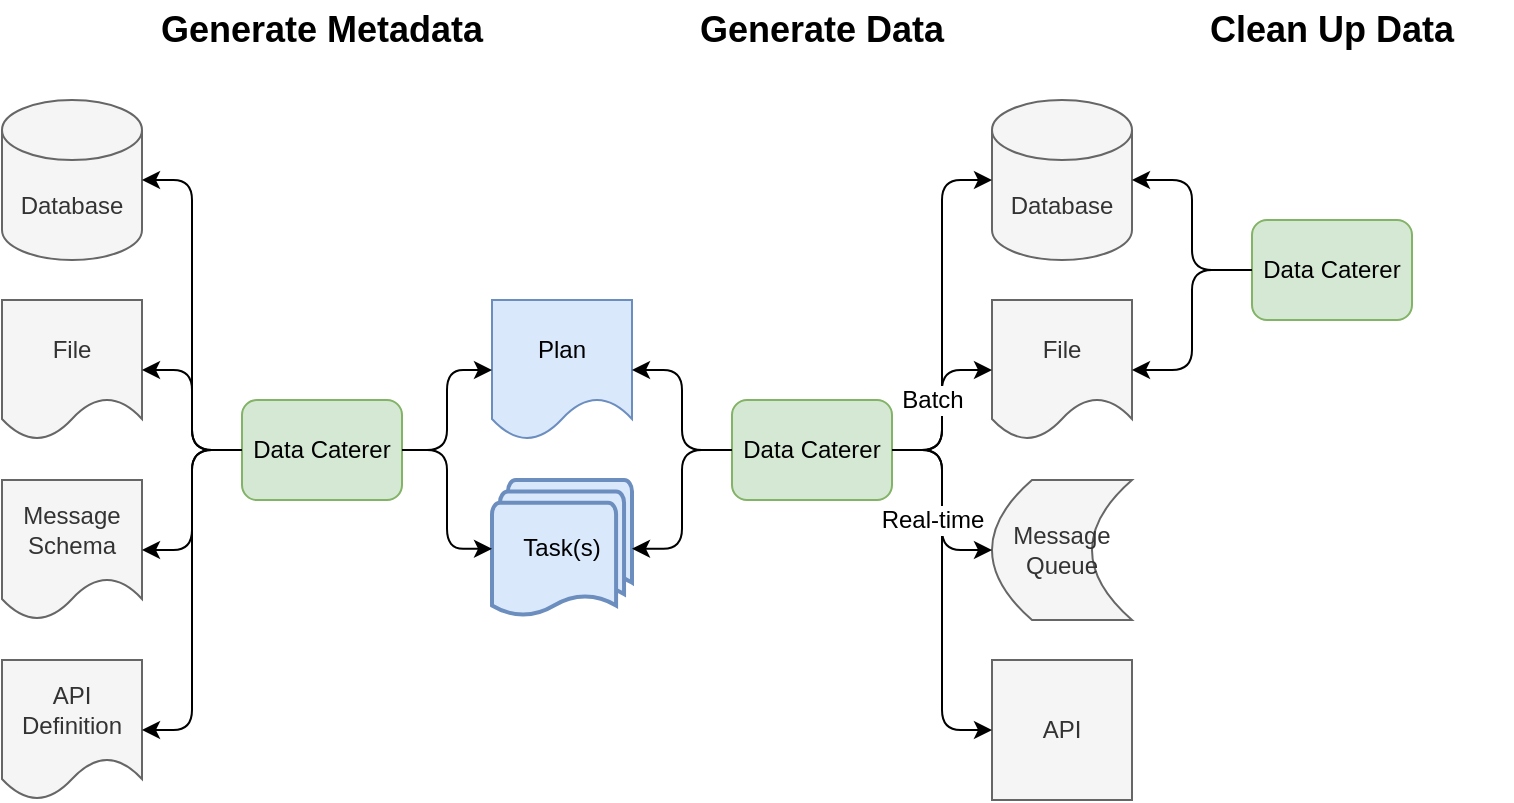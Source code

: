 <mxfile version="20.3.6" type="device"><diagram id="0KNdoZFrLJ7BN4y7JIx8" name="Page-1"><mxGraphModel dx="1426" dy="769" grid="1" gridSize="10" guides="1" tooltips="1" connect="1" arrows="1" fold="1" page="1" pageScale="1" pageWidth="1169" pageHeight="827" math="0" shadow="0"><root><mxCell id="0"/><mxCell id="1" parent="0"/><mxCell id="E03wnTz0EpCl9NcmOiJO-2" value="Database" style="shape=cylinder3;whiteSpace=wrap;html=1;boundedLbl=1;backgroundOutline=1;size=15;fillColor=#f5f5f5;fontColor=#333333;strokeColor=#666666;" vertex="1" parent="1"><mxGeometry x="85" y="100" width="70" height="80" as="geometry"/></mxCell><mxCell id="E03wnTz0EpCl9NcmOiJO-3" value="File" style="shape=document;whiteSpace=wrap;html=1;boundedLbl=1;fillColor=#f5f5f5;fontColor=#333333;strokeColor=#666666;" vertex="1" parent="1"><mxGeometry x="85" y="200" width="70" height="70" as="geometry"/></mxCell><mxCell id="E03wnTz0EpCl9NcmOiJO-4" value="Generate Metadata" style="text;html=1;strokeColor=none;fillColor=none;align=center;verticalAlign=middle;whiteSpace=wrap;rounded=0;fontSize=18;fontStyle=1" vertex="1" parent="1"><mxGeometry x="155" y="50" width="180" height="30" as="geometry"/></mxCell><mxCell id="E03wnTz0EpCl9NcmOiJO-7" value="Message Schema" style="shape=document;whiteSpace=wrap;html=1;boundedLbl=1;fillColor=#f5f5f5;fontColor=#333333;strokeColor=#666666;" vertex="1" parent="1"><mxGeometry x="85" y="290" width="70" height="70" as="geometry"/></mxCell><mxCell id="E03wnTz0EpCl9NcmOiJO-8" value="API Definition" style="shape=document;whiteSpace=wrap;html=1;boundedLbl=1;fillColor=#f5f5f5;fontColor=#333333;strokeColor=#666666;" vertex="1" parent="1"><mxGeometry x="85" y="380" width="70" height="70" as="geometry"/></mxCell><mxCell id="E03wnTz0EpCl9NcmOiJO-9" value="" style="group;" vertex="1" connectable="0" parent="1"><mxGeometry x="330" y="200" width="70" height="168.75" as="geometry"/></mxCell><mxCell id="E03wnTz0EpCl9NcmOiJO-5" value="Plan" style="shape=document;whiteSpace=wrap;html=1;boundedLbl=1;fillColor=#dae8fc;strokeColor=#6c8ebf;" vertex="1" parent="E03wnTz0EpCl9NcmOiJO-9"><mxGeometry width="70" height="70" as="geometry"/></mxCell><mxCell id="E03wnTz0EpCl9NcmOiJO-6" value="Task(s)" style="strokeWidth=2;html=1;shape=mxgraph.flowchart.multi-document;whiteSpace=wrap;fillColor=#dae8fc;strokeColor=#6c8ebf;" vertex="1" parent="E03wnTz0EpCl9NcmOiJO-9"><mxGeometry y="90" width="70" height="68.75" as="geometry"/></mxCell><mxCell id="E03wnTz0EpCl9NcmOiJO-10" value="Data Caterer" style="rounded=1;whiteSpace=wrap;html=1;fontSize=12;fillColor=#d5e8d4;strokeColor=#82b366;" vertex="1" parent="1"><mxGeometry x="205" y="250" width="80" height="50" as="geometry"/></mxCell><mxCell id="E03wnTz0EpCl9NcmOiJO-11" value="" style="endArrow=classic;html=1;fontSize=12;exitX=0;exitY=0.5;exitDx=0;exitDy=0;entryX=1;entryY=0.5;entryDx=0;entryDy=0;entryPerimeter=0;edgeStyle=orthogonalEdgeStyle;" edge="1" parent="1" source="E03wnTz0EpCl9NcmOiJO-10" target="E03wnTz0EpCl9NcmOiJO-2"><mxGeometry width="50" height="50" relative="1" as="geometry"><mxPoint x="200" y="290" as="sourcePoint"/><mxPoint x="160" y="150" as="targetPoint"/></mxGeometry></mxCell><mxCell id="E03wnTz0EpCl9NcmOiJO-12" value="" style="endArrow=classic;html=1;fontSize=12;exitX=0;exitY=0.5;exitDx=0;exitDy=0;entryX=1;entryY=0.5;entryDx=0;entryDy=0;edgeStyle=orthogonalEdgeStyle;" edge="1" parent="1" source="E03wnTz0EpCl9NcmOiJO-10" target="E03wnTz0EpCl9NcmOiJO-3"><mxGeometry width="50" height="50" relative="1" as="geometry"><mxPoint x="440" y="410" as="sourcePoint"/><mxPoint x="490" y="360" as="targetPoint"/></mxGeometry></mxCell><mxCell id="E03wnTz0EpCl9NcmOiJO-13" value="" style="endArrow=classic;html=1;fontSize=12;exitX=0;exitY=0.5;exitDx=0;exitDy=0;entryX=1;entryY=0.5;entryDx=0;entryDy=0;edgeStyle=orthogonalEdgeStyle;rounded=1;" edge="1" parent="1" source="E03wnTz0EpCl9NcmOiJO-10" target="E03wnTz0EpCl9NcmOiJO-7"><mxGeometry width="50" height="50" relative="1" as="geometry"><mxPoint x="440" y="410" as="sourcePoint"/><mxPoint x="490" y="360" as="targetPoint"/></mxGeometry></mxCell><mxCell id="E03wnTz0EpCl9NcmOiJO-14" value="" style="endArrow=classic;html=1;fontSize=12;exitX=0;exitY=0.5;exitDx=0;exitDy=0;entryX=1;entryY=0.5;entryDx=0;entryDy=0;edgeStyle=orthogonalEdgeStyle;" edge="1" parent="1" source="E03wnTz0EpCl9NcmOiJO-10" target="E03wnTz0EpCl9NcmOiJO-8"><mxGeometry width="50" height="50" relative="1" as="geometry"><mxPoint x="440" y="410" as="sourcePoint"/><mxPoint x="490" y="360" as="targetPoint"/></mxGeometry></mxCell><mxCell id="E03wnTz0EpCl9NcmOiJO-15" value="" style="endArrow=classic;html=1;rounded=1;fontSize=12;exitX=1;exitY=0.5;exitDx=0;exitDy=0;entryX=0;entryY=0.5;entryDx=0;entryDy=0;edgeStyle=orthogonalEdgeStyle;" edge="1" parent="1" source="E03wnTz0EpCl9NcmOiJO-10" target="E03wnTz0EpCl9NcmOiJO-5"><mxGeometry width="50" height="50" relative="1" as="geometry"><mxPoint x="440" y="410" as="sourcePoint"/><mxPoint x="490" y="360" as="targetPoint"/></mxGeometry></mxCell><mxCell id="E03wnTz0EpCl9NcmOiJO-16" value="" style="endArrow=classic;html=1;rounded=1;fontSize=12;exitX=1;exitY=0.5;exitDx=0;exitDy=0;entryX=0;entryY=0.5;entryDx=0;entryDy=0;edgeStyle=orthogonalEdgeStyle;entryPerimeter=0;" edge="1" parent="1" source="E03wnTz0EpCl9NcmOiJO-10" target="E03wnTz0EpCl9NcmOiJO-6"><mxGeometry width="50" height="50" relative="1" as="geometry"><mxPoint x="295" y="294.38" as="sourcePoint"/><mxPoint x="340" y="245" as="targetPoint"/></mxGeometry></mxCell><mxCell id="E03wnTz0EpCl9NcmOiJO-17" value="Generate Data" style="text;html=1;strokeColor=none;fillColor=none;align=center;verticalAlign=middle;whiteSpace=wrap;rounded=0;fontSize=18;fontStyle=1" vertex="1" parent="1"><mxGeometry x="405" y="50" width="180" height="30" as="geometry"/></mxCell><mxCell id="E03wnTz0EpCl9NcmOiJO-18" value="Data Caterer" style="rounded=1;whiteSpace=wrap;html=1;fontSize=12;fillColor=#d5e8d4;strokeColor=#82b366;" vertex="1" parent="1"><mxGeometry x="450" y="250" width="80" height="50" as="geometry"/></mxCell><mxCell id="E03wnTz0EpCl9NcmOiJO-19" value="" style="endArrow=classic;html=1;rounded=1;fontSize=12;exitX=0;exitY=0.5;exitDx=0;exitDy=0;entryX=1;entryY=0.5;entryDx=0;entryDy=0;edgeStyle=orthogonalEdgeStyle;" edge="1" parent="1" source="E03wnTz0EpCl9NcmOiJO-18" target="E03wnTz0EpCl9NcmOiJO-5"><mxGeometry width="50" height="50" relative="1" as="geometry"><mxPoint x="295" y="285" as="sourcePoint"/><mxPoint x="340" y="245" as="targetPoint"/></mxGeometry></mxCell><mxCell id="E03wnTz0EpCl9NcmOiJO-20" value="" style="endArrow=classic;html=1;rounded=1;fontSize=12;exitX=0;exitY=0.5;exitDx=0;exitDy=0;entryX=1;entryY=0.5;entryDx=0;entryDy=0;edgeStyle=orthogonalEdgeStyle;entryPerimeter=0;" edge="1" parent="1" source="E03wnTz0EpCl9NcmOiJO-18" target="E03wnTz0EpCl9NcmOiJO-6"><mxGeometry width="50" height="50" relative="1" as="geometry"><mxPoint x="480" y="285" as="sourcePoint"/><mxPoint x="410" y="245" as="targetPoint"/></mxGeometry></mxCell><mxCell id="E03wnTz0EpCl9NcmOiJO-21" value="Database" style="shape=cylinder3;whiteSpace=wrap;html=1;boundedLbl=1;backgroundOutline=1;size=15;fillColor=#f5f5f5;fontColor=#333333;strokeColor=#666666;" vertex="1" parent="1"><mxGeometry x="580" y="100" width="70" height="80" as="geometry"/></mxCell><mxCell id="E03wnTz0EpCl9NcmOiJO-22" value="File" style="shape=document;whiteSpace=wrap;html=1;boundedLbl=1;fillColor=#f5f5f5;fontColor=#333333;strokeColor=#666666;" vertex="1" parent="1"><mxGeometry x="580" y="200" width="70" height="70" as="geometry"/></mxCell><mxCell id="E03wnTz0EpCl9NcmOiJO-23" value="" style="endArrow=classic;html=1;rounded=1;fontSize=12;exitX=1;exitY=0.5;exitDx=0;exitDy=0;entryX=0;entryY=0.5;entryDx=0;entryDy=0;edgeStyle=orthogonalEdgeStyle;entryPerimeter=0;" edge="1" parent="1" source="E03wnTz0EpCl9NcmOiJO-18" target="E03wnTz0EpCl9NcmOiJO-21"><mxGeometry width="50" height="50" relative="1" as="geometry"><mxPoint x="460" y="285" as="sourcePoint"/><mxPoint x="410" y="245" as="targetPoint"/></mxGeometry></mxCell><mxCell id="E03wnTz0EpCl9NcmOiJO-24" value="" style="endArrow=classic;html=1;rounded=1;fontSize=12;exitX=1;exitY=0.5;exitDx=0;exitDy=0;entryX=0;entryY=0.5;entryDx=0;entryDy=0;edgeStyle=orthogonalEdgeStyle;" edge="1" parent="1" source="E03wnTz0EpCl9NcmOiJO-18" target="E03wnTz0EpCl9NcmOiJO-22"><mxGeometry width="50" height="50" relative="1" as="geometry"><mxPoint x="470" y="295" as="sourcePoint"/><mxPoint x="420" y="255" as="targetPoint"/></mxGeometry></mxCell><mxCell id="E03wnTz0EpCl9NcmOiJO-26" value="Batch" style="edgeLabel;html=1;align=center;verticalAlign=middle;resizable=0;points=[];fontSize=12;" vertex="1" connectable="0" parent="E03wnTz0EpCl9NcmOiJO-24"><mxGeometry x="0.667" relative="1" as="geometry"><mxPoint x="-15" y="15" as="offset"/></mxGeometry></mxCell><mxCell id="E03wnTz0EpCl9NcmOiJO-28" value="Message Queue" style="shape=dataStorage;whiteSpace=wrap;html=1;fixedSize=1;fontSize=12;fillColor=#f5f5f5;fontColor=#333333;strokeColor=#666666;" vertex="1" parent="1"><mxGeometry x="580" y="290" width="70" height="70" as="geometry"/></mxCell><mxCell id="E03wnTz0EpCl9NcmOiJO-29" value="API" style="whiteSpace=wrap;html=1;aspect=fixed;fontSize=12;fillColor=#f5f5f5;fontColor=#333333;strokeColor=#666666;" vertex="1" parent="1"><mxGeometry x="580" y="380" width="70" height="70" as="geometry"/></mxCell><mxCell id="E03wnTz0EpCl9NcmOiJO-30" value="" style="endArrow=classic;html=1;rounded=1;fontSize=12;exitX=1;exitY=0.5;exitDx=0;exitDy=0;entryX=0;entryY=0.5;entryDx=0;entryDy=0;edgeStyle=orthogonalEdgeStyle;" edge="1" parent="1" source="E03wnTz0EpCl9NcmOiJO-18" target="E03wnTz0EpCl9NcmOiJO-28"><mxGeometry width="50" height="50" relative="1" as="geometry"><mxPoint x="540" y="285" as="sourcePoint"/><mxPoint x="590" y="150" as="targetPoint"/></mxGeometry></mxCell><mxCell id="E03wnTz0EpCl9NcmOiJO-31" value="" style="endArrow=classic;html=1;rounded=1;fontSize=12;exitX=1;exitY=0.5;exitDx=0;exitDy=0;entryX=0;entryY=0.5;entryDx=0;entryDy=0;edgeStyle=orthogonalEdgeStyle;" edge="1" parent="1" source="E03wnTz0EpCl9NcmOiJO-18" target="E03wnTz0EpCl9NcmOiJO-29"><mxGeometry width="50" height="50" relative="1" as="geometry"><mxPoint x="550" y="295" as="sourcePoint"/><mxPoint x="600" y="160" as="targetPoint"/></mxGeometry></mxCell><mxCell id="E03wnTz0EpCl9NcmOiJO-32" value="Real-time" style="edgeLabel;html=1;align=center;verticalAlign=middle;resizable=0;points=[];fontSize=12;" vertex="1" connectable="0" parent="E03wnTz0EpCl9NcmOiJO-31"><mxGeometry x="0.168" y="-1" relative="1" as="geometry"><mxPoint x="-4" y="-51" as="offset"/></mxGeometry></mxCell><mxCell id="E03wnTz0EpCl9NcmOiJO-33" value="Clean Up Data" style="text;html=1;strokeColor=none;fillColor=none;align=center;verticalAlign=middle;whiteSpace=wrap;rounded=0;fontSize=18;fontStyle=1" vertex="1" parent="1"><mxGeometry x="660" y="50" width="180" height="30" as="geometry"/></mxCell><mxCell id="E03wnTz0EpCl9NcmOiJO-34" value="Data Caterer" style="rounded=1;whiteSpace=wrap;html=1;fontSize=12;fillColor=#d5e8d4;strokeColor=#82b366;" vertex="1" parent="1"><mxGeometry x="710" y="160" width="80" height="50" as="geometry"/></mxCell><mxCell id="E03wnTz0EpCl9NcmOiJO-35" value="" style="endArrow=classic;html=1;rounded=1;fontSize=12;exitX=0;exitY=0.5;exitDx=0;exitDy=0;entryX=1;entryY=0.5;entryDx=0;entryDy=0;edgeStyle=orthogonalEdgeStyle;entryPerimeter=0;" edge="1" parent="1" source="E03wnTz0EpCl9NcmOiJO-34" target="E03wnTz0EpCl9NcmOiJO-21"><mxGeometry width="50" height="50" relative="1" as="geometry"><mxPoint x="540" y="285" as="sourcePoint"/><mxPoint x="590" y="150" as="targetPoint"/></mxGeometry></mxCell><mxCell id="E03wnTz0EpCl9NcmOiJO-36" value="" style="endArrow=classic;html=1;rounded=1;fontSize=12;exitX=0;exitY=0.5;exitDx=0;exitDy=0;entryX=1;entryY=0.5;entryDx=0;entryDy=0;edgeStyle=orthogonalEdgeStyle;" edge="1" parent="1" source="E03wnTz0EpCl9NcmOiJO-34" target="E03wnTz0EpCl9NcmOiJO-22"><mxGeometry width="50" height="50" relative="1" as="geometry"><mxPoint x="550" y="295" as="sourcePoint"/><mxPoint x="600" y="160" as="targetPoint"/></mxGeometry></mxCell></root></mxGraphModel></diagram></mxfile>
